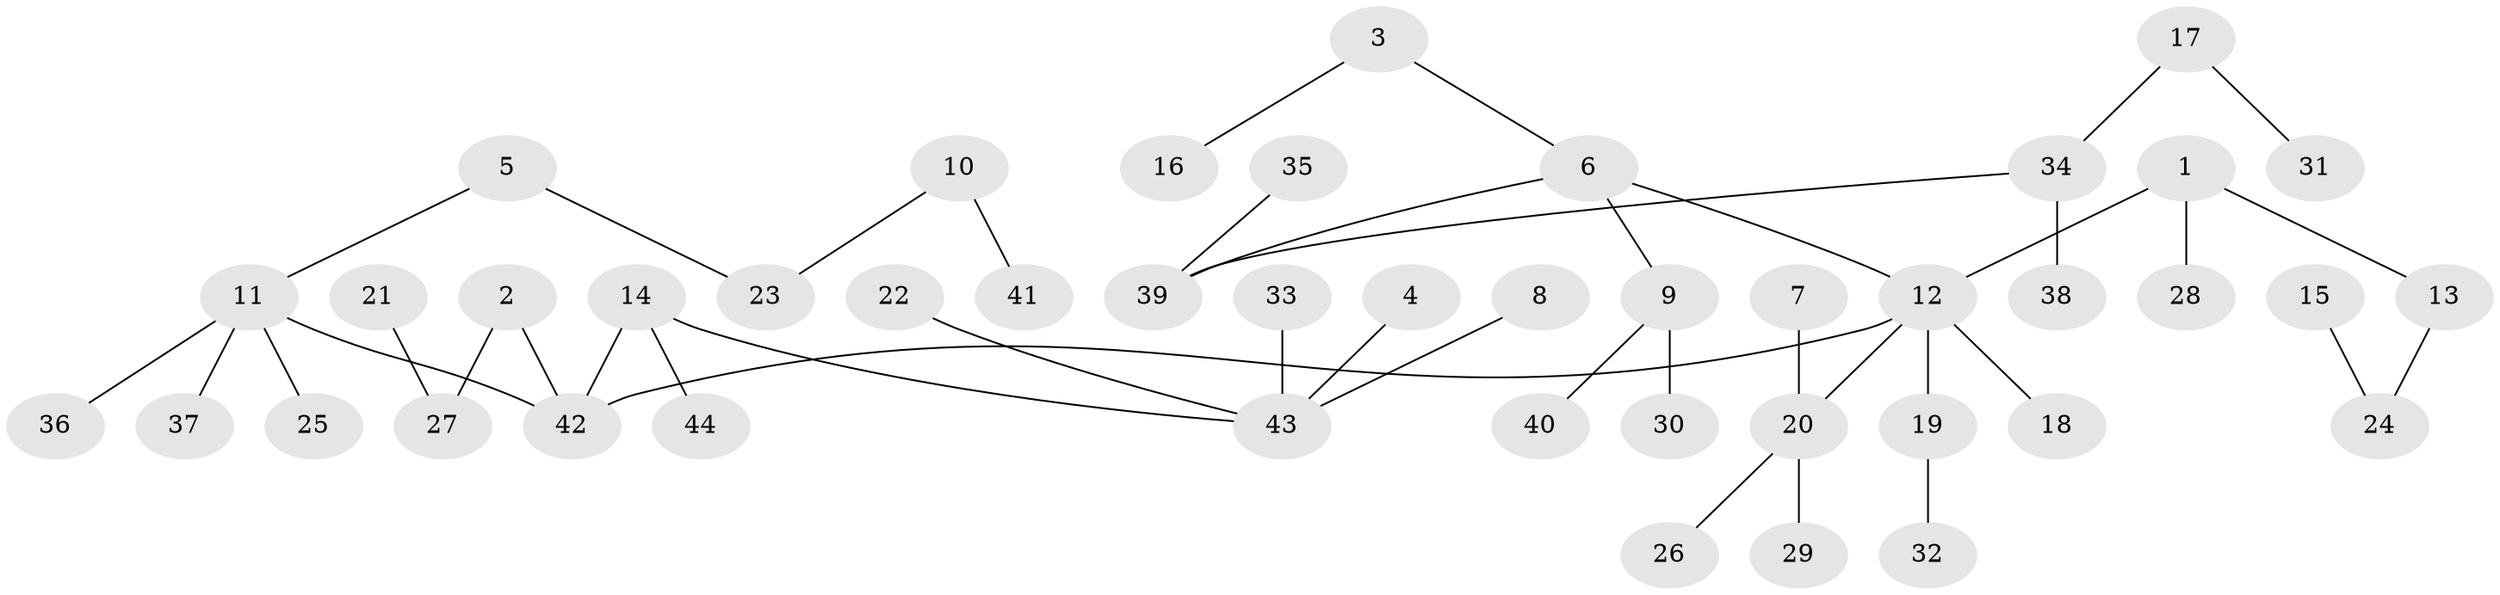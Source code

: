 // original degree distribution, {5: 0.034482758620689655, 7: 0.022988505747126436, 4: 0.034482758620689655, 3: 0.11494252873563218, 1: 0.5172413793103449, 6: 0.022988505747126436, 2: 0.25287356321839083}
// Generated by graph-tools (version 1.1) at 2025/37/03/04/25 23:37:22]
// undirected, 44 vertices, 43 edges
graph export_dot {
  node [color=gray90,style=filled];
  1;
  2;
  3;
  4;
  5;
  6;
  7;
  8;
  9;
  10;
  11;
  12;
  13;
  14;
  15;
  16;
  17;
  18;
  19;
  20;
  21;
  22;
  23;
  24;
  25;
  26;
  27;
  28;
  29;
  30;
  31;
  32;
  33;
  34;
  35;
  36;
  37;
  38;
  39;
  40;
  41;
  42;
  43;
  44;
  1 -- 12 [weight=1.0];
  1 -- 13 [weight=1.0];
  1 -- 28 [weight=1.0];
  2 -- 27 [weight=1.0];
  2 -- 42 [weight=1.0];
  3 -- 6 [weight=1.0];
  3 -- 16 [weight=1.0];
  4 -- 43 [weight=1.0];
  5 -- 11 [weight=1.0];
  5 -- 23 [weight=1.0];
  6 -- 9 [weight=1.0];
  6 -- 12 [weight=1.0];
  6 -- 39 [weight=1.0];
  7 -- 20 [weight=1.0];
  8 -- 43 [weight=1.0];
  9 -- 30 [weight=1.0];
  9 -- 40 [weight=1.0];
  10 -- 23 [weight=1.0];
  10 -- 41 [weight=1.0];
  11 -- 25 [weight=1.0];
  11 -- 36 [weight=1.0];
  11 -- 37 [weight=1.0];
  11 -- 42 [weight=1.0];
  12 -- 18 [weight=1.0];
  12 -- 19 [weight=1.0];
  12 -- 20 [weight=1.0];
  12 -- 42 [weight=1.0];
  13 -- 24 [weight=1.0];
  14 -- 42 [weight=1.0];
  14 -- 43 [weight=1.0];
  14 -- 44 [weight=1.0];
  15 -- 24 [weight=1.0];
  17 -- 31 [weight=1.0];
  17 -- 34 [weight=1.0];
  19 -- 32 [weight=1.0];
  20 -- 26 [weight=1.0];
  20 -- 29 [weight=1.0];
  21 -- 27 [weight=1.0];
  22 -- 43 [weight=1.0];
  33 -- 43 [weight=1.0];
  34 -- 38 [weight=1.0];
  34 -- 39 [weight=1.0];
  35 -- 39 [weight=1.0];
}
